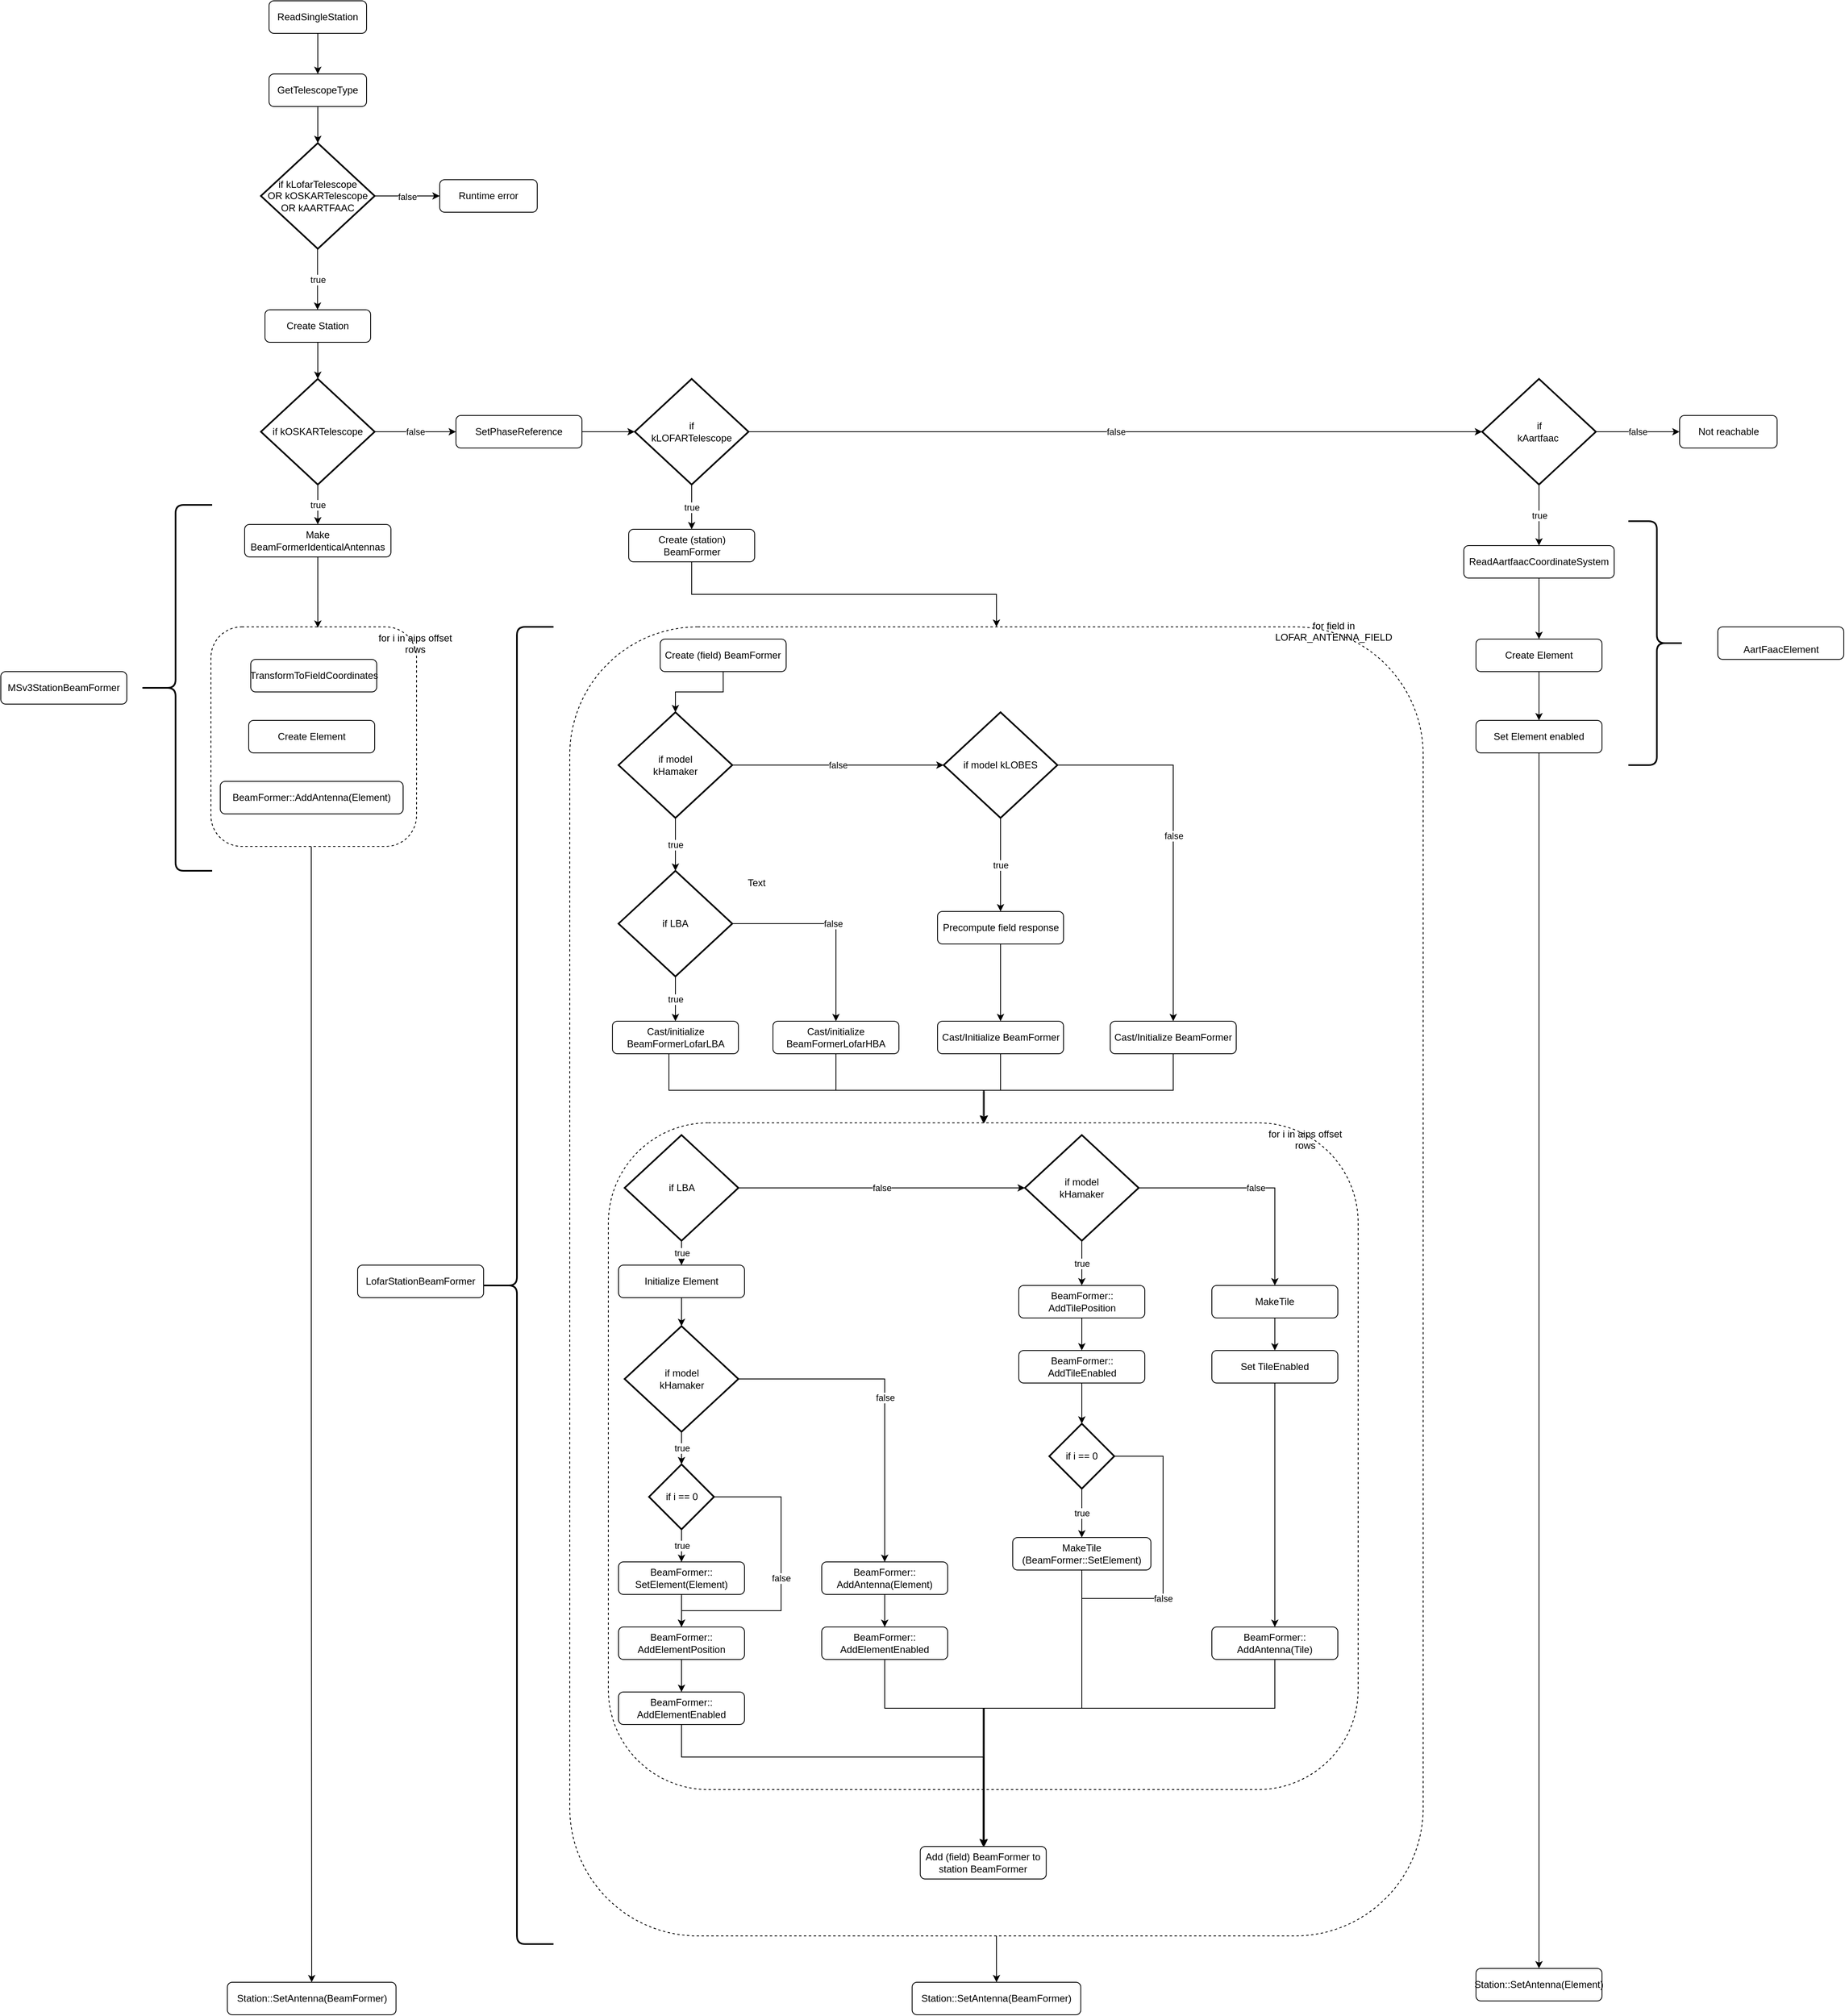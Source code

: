<mxfile version="17.4.6" type="device"><diagram id="C5RBs43oDa-KdzZeNtuy" name="Page-1"><mxGraphModel dx="7141" dy="2850" grid="1" gridSize="10" guides="1" tooltips="1" connect="1" arrows="1" fold="1" page="1" pageScale="1" pageWidth="827" pageHeight="1169" math="0" shadow="0"><root><mxCell id="WIyWlLk6GJQsqaUBKTNV-0"/><mxCell id="WIyWlLk6GJQsqaUBKTNV-1" parent="WIyWlLk6GJQsqaUBKTNV-0"/><mxCell id="DpmtBE4-k514Fu_yfF5t-99" value="ReadSingleStation" style="rounded=1;whiteSpace=wrap;html=1;fontSize=12;glass=0;strokeWidth=1;shadow=0;" parent="WIyWlLk6GJQsqaUBKTNV-1" vertex="1"><mxGeometry x="-600" y="1070" width="120" height="40" as="geometry"/></mxCell><mxCell id="DpmtBE4-k514Fu_yfF5t-100" value="GetTelescopeType" style="rounded=1;whiteSpace=wrap;html=1;fontSize=12;glass=0;strokeWidth=1;shadow=0;" parent="WIyWlLk6GJQsqaUBKTNV-1" vertex="1"><mxGeometry x="-600" y="1160" width="120" height="40" as="geometry"/></mxCell><mxCell id="DpmtBE4-k514Fu_yfF5t-101" value="&lt;div&gt;if kLofarTelescope&lt;/div&gt;&lt;div&gt;OR kOSKARTelescope&lt;/div&gt;&lt;div&gt;OR kAARTFAAC &lt;br&gt;&lt;/div&gt;" style="strokeWidth=2;html=1;shape=mxgraph.flowchart.decision;whiteSpace=wrap;" parent="WIyWlLk6GJQsqaUBKTNV-1" vertex="1"><mxGeometry x="-610" y="1245" width="140" height="130" as="geometry"/></mxCell><mxCell id="DpmtBE4-k514Fu_yfF5t-102" value="false" style="edgeStyle=orthogonalEdgeStyle;rounded=0;orthogonalLoop=1;jettySize=auto;html=1;" parent="WIyWlLk6GJQsqaUBKTNV-1" source="DpmtBE4-k514Fu_yfF5t-101" edge="1"><mxGeometry relative="1" as="geometry"><mxPoint x="720" y="966.25" as="sourcePoint"/><mxPoint x="-390" y="1310" as="targetPoint"/></mxGeometry></mxCell><mxCell id="DpmtBE4-k514Fu_yfF5t-106" value="Runtime error" style="rounded=1;whiteSpace=wrap;html=1;fontSize=12;glass=0;strokeWidth=1;shadow=0;" parent="WIyWlLk6GJQsqaUBKTNV-1" vertex="1"><mxGeometry x="-390" y="1290" width="120" height="40" as="geometry"/></mxCell><mxCell id="DpmtBE4-k514Fu_yfF5t-107" value="true" style="edgeStyle=orthogonalEdgeStyle;rounded=0;orthogonalLoop=1;jettySize=auto;html=1;entryX=0.5;entryY=0;entryDx=0;entryDy=0;" parent="WIyWlLk6GJQsqaUBKTNV-1" edge="1"><mxGeometry relative="1" as="geometry"><mxPoint x="-540.34" y="1375" as="sourcePoint"/><mxPoint x="-540.34" y="1450" as="targetPoint"/></mxGeometry></mxCell><mxCell id="DpmtBE4-k514Fu_yfF5t-108" value="Create Station" style="rounded=1;whiteSpace=wrap;html=1;fontSize=12;glass=0;strokeWidth=1;shadow=0;" parent="WIyWlLk6GJQsqaUBKTNV-1" vertex="1"><mxGeometry x="-605" y="1450" width="130" height="40" as="geometry"/></mxCell><mxCell id="DpmtBE4-k514Fu_yfF5t-109" value="if kOSKARTelescope" style="strokeWidth=2;html=1;shape=mxgraph.flowchart.decision;whiteSpace=wrap;" parent="WIyWlLk6GJQsqaUBKTNV-1" vertex="1"><mxGeometry x="-610" y="1535" width="140" height="130" as="geometry"/></mxCell><mxCell id="DpmtBE4-k514Fu_yfF5t-110" value="&lt;div&gt;if &lt;br&gt;&lt;/div&gt;&lt;div&gt;kLOFARTelescope&lt;/div&gt;" style="strokeWidth=2;html=1;shape=mxgraph.flowchart.decision;whiteSpace=wrap;" parent="WIyWlLk6GJQsqaUBKTNV-1" vertex="1"><mxGeometry x="-150" y="1535" width="140" height="130" as="geometry"/></mxCell><mxCell id="DpmtBE4-k514Fu_yfF5t-111" value="MSv3StationBeamFormer" style="rounded=1;whiteSpace=wrap;html=1;fontSize=12;glass=0;strokeWidth=1;shadow=0;" parent="WIyWlLk6GJQsqaUBKTNV-1" vertex="1"><mxGeometry x="-930" y="1895" width="155" height="40" as="geometry"/></mxCell><mxCell id="DpmtBE4-k514Fu_yfF5t-112" value="SetPhaseReference" style="rounded=1;whiteSpace=wrap;html=1;fontSize=12;glass=0;strokeWidth=1;shadow=0;" parent="WIyWlLk6GJQsqaUBKTNV-1" vertex="1"><mxGeometry x="-370" y="1580" width="155" height="40" as="geometry"/></mxCell><mxCell id="DpmtBE4-k514Fu_yfF5t-113" value="LofarStationBeamFormer" style="rounded=1;whiteSpace=wrap;html=1;fontSize=12;glass=0;strokeWidth=1;shadow=0;" parent="WIyWlLk6GJQsqaUBKTNV-1" vertex="1"><mxGeometry x="-491" y="2625" width="155" height="40" as="geometry"/></mxCell><mxCell id="DpmtBE4-k514Fu_yfF5t-115" value="Make BeamFormerIdenticalAntennas" style="rounded=1;whiteSpace=wrap;html=1;fontSize=12;glass=0;strokeWidth=1;shadow=0;" parent="WIyWlLk6GJQsqaUBKTNV-1" vertex="1"><mxGeometry x="-630" y="1714" width="180" height="40" as="geometry"/></mxCell><mxCell id="DpmtBE4-k514Fu_yfF5t-117" value="" style="whiteSpace=wrap;html=1;rounded=1;shadow=0;strokeWidth=1;glass=0;dashed=1;" parent="WIyWlLk6GJQsqaUBKTNV-1" vertex="1"><mxGeometry x="-671.5" y="1840" width="253" height="270" as="geometry"/></mxCell><mxCell id="DpmtBE4-k514Fu_yfF5t-119" value="for i in aips offset rows" style="text;whiteSpace=wrap;html=1;align=center;" parent="WIyWlLk6GJQsqaUBKTNV-1" vertex="1"><mxGeometry x="-470" y="1840" width="100" height="40" as="geometry"/></mxCell><mxCell id="DpmtBE4-k514Fu_yfF5t-120" value="BeamFormer::AddAntenna(Element)" style="rounded=1;whiteSpace=wrap;html=1;fontSize=12;glass=0;strokeWidth=1;shadow=0;" parent="WIyWlLk6GJQsqaUBKTNV-1" vertex="1"><mxGeometry x="-660" y="2030" width="225" height="40" as="geometry"/></mxCell><mxCell id="DpmtBE4-k514Fu_yfF5t-121" value="Create Element" style="rounded=1;whiteSpace=wrap;html=1;fontSize=12;glass=0;strokeWidth=1;shadow=0;" parent="WIyWlLk6GJQsqaUBKTNV-1" vertex="1"><mxGeometry x="-625" y="1955" width="155" height="40" as="geometry"/></mxCell><mxCell id="DpmtBE4-k514Fu_yfF5t-122" value="TransformToFieldCoordinates" style="rounded=1;whiteSpace=wrap;html=1;fontSize=12;glass=0;strokeWidth=1;shadow=0;" parent="WIyWlLk6GJQsqaUBKTNV-1" vertex="1"><mxGeometry x="-622.5" y="1880" width="155" height="40" as="geometry"/></mxCell><mxCell id="DpmtBE4-k514Fu_yfF5t-126" value="" style="shape=curlyBracket;whiteSpace=wrap;html=1;rounded=1;align=center;size=0.5;strokeWidth=2;" parent="WIyWlLk6GJQsqaUBKTNV-1" vertex="1"><mxGeometry x="-760" y="1690" width="90" height="450" as="geometry"/></mxCell><mxCell id="DpmtBE4-k514Fu_yfF5t-127" value="Station::SetAntenna(BeamFormer)" style="rounded=1;whiteSpace=wrap;html=1;fontSize=12;glass=0;strokeWidth=1;shadow=0;" parent="WIyWlLk6GJQsqaUBKTNV-1" vertex="1"><mxGeometry x="-651.25" y="3507" width="207.5" height="40" as="geometry"/></mxCell><mxCell id="DpmtBE4-k514Fu_yfF5t-130" value="Create (station) BeamFormer" style="rounded=1;whiteSpace=wrap;html=1;fontSize=12;glass=0;strokeWidth=1;shadow=0;" parent="WIyWlLk6GJQsqaUBKTNV-1" vertex="1"><mxGeometry x="-157.5" y="1720" width="155" height="40" as="geometry"/></mxCell><mxCell id="DpmtBE4-k514Fu_yfF5t-132" value="" style="whiteSpace=wrap;html=1;rounded=1;shadow=0;strokeWidth=1;glass=0;dashed=1;" parent="WIyWlLk6GJQsqaUBKTNV-1" vertex="1"><mxGeometry x="-230" y="1840" width="1050" height="1610" as="geometry"/></mxCell><mxCell id="DpmtBE4-k514Fu_yfF5t-133" value="&lt;div&gt;for field in&lt;/div&gt;&lt;div&gt;LOFAR_ANTENNA_FIELD&lt;br&gt;&lt;/div&gt;" style="text;whiteSpace=wrap;html=1;align=center;" parent="WIyWlLk6GJQsqaUBKTNV-1" vertex="1"><mxGeometry x="660" y="1825" width="100" height="40" as="geometry"/></mxCell><mxCell id="DpmtBE4-k514Fu_yfF5t-135" value="&lt;div&gt;if model &lt;br&gt;&lt;/div&gt;&lt;div&gt;kHamaker&lt;br&gt;&lt;/div&gt;" style="strokeWidth=2;html=1;shape=mxgraph.flowchart.decision;whiteSpace=wrap;" parent="WIyWlLk6GJQsqaUBKTNV-1" vertex="1"><mxGeometry x="-170" y="1945" width="140" height="130" as="geometry"/></mxCell><mxCell id="DpmtBE4-k514Fu_yfF5t-136" value="if LBA" style="strokeWidth=2;html=1;shape=mxgraph.flowchart.decision;whiteSpace=wrap;" parent="WIyWlLk6GJQsqaUBKTNV-1" vertex="1"><mxGeometry x="-170" y="2140" width="140" height="130" as="geometry"/></mxCell><mxCell id="DpmtBE4-k514Fu_yfF5t-137" value="Create (field) BeamFormer " style="rounded=1;whiteSpace=wrap;html=1;fontSize=12;glass=0;strokeWidth=1;shadow=0;" parent="WIyWlLk6GJQsqaUBKTNV-1" vertex="1"><mxGeometry x="-118.75" y="1855" width="155" height="40" as="geometry"/></mxCell><mxCell id="DpmtBE4-k514Fu_yfF5t-138" value="Cast/initialize BeamFormerLofarHBA" style="rounded=1;whiteSpace=wrap;html=1;fontSize=12;glass=0;strokeWidth=1;shadow=0;" parent="WIyWlLk6GJQsqaUBKTNV-1" vertex="1"><mxGeometry x="20" y="2325" width="155" height="40" as="geometry"/></mxCell><mxCell id="DpmtBE4-k514Fu_yfF5t-139" value="Cast/initialize BeamFormerLofarLBA" style="rounded=1;whiteSpace=wrap;html=1;fontSize=12;glass=0;strokeWidth=1;shadow=0;" parent="WIyWlLk6GJQsqaUBKTNV-1" vertex="1"><mxGeometry x="-177.5" y="2325" width="155" height="40" as="geometry"/></mxCell><mxCell id="DpmtBE4-k514Fu_yfF5t-140" value="if model kLOBES" style="strokeWidth=2;html=1;shape=mxgraph.flowchart.decision;whiteSpace=wrap;" parent="WIyWlLk6GJQsqaUBKTNV-1" vertex="1"><mxGeometry x="230" y="1945" width="140" height="130" as="geometry"/></mxCell><mxCell id="DpmtBE4-k514Fu_yfF5t-141" value="Precompute field response" style="rounded=1;whiteSpace=wrap;html=1;fontSize=12;glass=0;strokeWidth=1;shadow=0;" parent="WIyWlLk6GJQsqaUBKTNV-1" vertex="1"><mxGeometry x="222.5" y="2190" width="155" height="40" as="geometry"/></mxCell><mxCell id="DpmtBE4-k514Fu_yfF5t-142" value="Cast/Initialize BeamFormer" style="rounded=1;whiteSpace=wrap;html=1;fontSize=12;glass=0;strokeWidth=1;shadow=0;" parent="WIyWlLk6GJQsqaUBKTNV-1" vertex="1"><mxGeometry x="222.5" y="2325" width="155" height="40" as="geometry"/></mxCell><mxCell id="DpmtBE4-k514Fu_yfF5t-143" style="edgeStyle=orthogonalEdgeStyle;rounded=0;orthogonalLoop=1;jettySize=auto;html=1;exitX=0.5;exitY=1;exitDx=0;exitDy=0;" parent="WIyWlLk6GJQsqaUBKTNV-1" source="DpmtBE4-k514Fu_yfF5t-142" target="DpmtBE4-k514Fu_yfF5t-142" edge="1"><mxGeometry relative="1" as="geometry"/></mxCell><mxCell id="DpmtBE4-k514Fu_yfF5t-144" value="Cast/Initialize BeamFormer" style="rounded=1;whiteSpace=wrap;html=1;fontSize=12;glass=0;strokeWidth=1;shadow=0;" parent="WIyWlLk6GJQsqaUBKTNV-1" vertex="1"><mxGeometry x="435" y="2325" width="155" height="40" as="geometry"/></mxCell><mxCell id="DpmtBE4-k514Fu_yfF5t-146" value="" style="whiteSpace=wrap;html=1;rounded=1;shadow=0;strokeWidth=1;glass=0;dashed=1;" parent="WIyWlLk6GJQsqaUBKTNV-1" vertex="1"><mxGeometry x="-182.5" y="2450" width="922.5" height="820" as="geometry"/></mxCell><mxCell id="DpmtBE4-k514Fu_yfF5t-147" value="for i in aips offset rows" style="text;whiteSpace=wrap;html=1;align=center;" parent="WIyWlLk6GJQsqaUBKTNV-1" vertex="1"><mxGeometry x="625" y="2450" width="100" height="40" as="geometry"/></mxCell><mxCell id="DpmtBE4-k514Fu_yfF5t-148" value="if LBA " style="strokeWidth=2;html=1;shape=mxgraph.flowchart.decision;whiteSpace=wrap;" parent="WIyWlLk6GJQsqaUBKTNV-1" vertex="1"><mxGeometry x="-162.5" y="2465" width="140" height="130" as="geometry"/></mxCell><mxCell id="DpmtBE4-k514Fu_yfF5t-149" value="&lt;div&gt;if model &lt;br&gt;&lt;/div&gt;&lt;div&gt;kHamaker&lt;br&gt;&lt;/div&gt;" style="strokeWidth=2;html=1;shape=mxgraph.flowchart.decision;whiteSpace=wrap;" parent="WIyWlLk6GJQsqaUBKTNV-1" vertex="1"><mxGeometry x="-162.5" y="2700" width="140" height="130" as="geometry"/></mxCell><mxCell id="DpmtBE4-k514Fu_yfF5t-150" value="&lt;div&gt;BeamFormer::&lt;/div&gt;&lt;div&gt;SetElement(Element)&lt;/div&gt;" style="rounded=1;whiteSpace=wrap;html=1;fontSize=12;glass=0;strokeWidth=1;shadow=0;" parent="WIyWlLk6GJQsqaUBKTNV-1" vertex="1"><mxGeometry x="-170" y="2990" width="155" height="40" as="geometry"/></mxCell><mxCell id="DpmtBE4-k514Fu_yfF5t-152" value="&lt;div&gt;BeamFormer::&lt;/div&gt;&lt;div&gt;AddElementPosition&lt;/div&gt;" style="rounded=1;whiteSpace=wrap;html=1;fontSize=12;glass=0;strokeWidth=1;shadow=0;" parent="WIyWlLk6GJQsqaUBKTNV-1" vertex="1"><mxGeometry x="-170" y="3070" width="155" height="40" as="geometry"/></mxCell><mxCell id="DpmtBE4-k514Fu_yfF5t-153" value="&lt;div&gt;BeamFormer::&lt;/div&gt;&lt;div&gt;AddElementEnabled&lt;br&gt;&lt;/div&gt;" style="rounded=1;whiteSpace=wrap;html=1;fontSize=12;glass=0;strokeWidth=1;shadow=0;" parent="WIyWlLk6GJQsqaUBKTNV-1" vertex="1"><mxGeometry x="-170" y="3150" width="155" height="40" as="geometry"/></mxCell><mxCell id="DpmtBE4-k514Fu_yfF5t-154" value="Initialize Element" style="rounded=1;whiteSpace=wrap;html=1;fontSize=12;glass=0;strokeWidth=1;shadow=0;" parent="WIyWlLk6GJQsqaUBKTNV-1" vertex="1"><mxGeometry x="-170" y="2625" width="155" height="40" as="geometry"/></mxCell><mxCell id="DpmtBE4-k514Fu_yfF5t-155" value="&lt;div&gt;BeamFormer::&lt;/div&gt;&lt;div&gt;AddAntenna(Element)&lt;/div&gt;" style="rounded=1;whiteSpace=wrap;html=1;fontSize=12;glass=0;strokeWidth=1;shadow=0;" parent="WIyWlLk6GJQsqaUBKTNV-1" vertex="1"><mxGeometry x="80" y="2990" width="155" height="40" as="geometry"/></mxCell><mxCell id="DpmtBE4-k514Fu_yfF5t-156" value="&lt;div&gt;BeamFormer::&lt;/div&gt;&lt;div&gt;AddElementEnabled&lt;br&gt;&lt;/div&gt;" style="rounded=1;whiteSpace=wrap;html=1;fontSize=12;glass=0;strokeWidth=1;shadow=0;" parent="WIyWlLk6GJQsqaUBKTNV-1" vertex="1"><mxGeometry x="80" y="3070" width="155" height="40" as="geometry"/></mxCell><mxCell id="DpmtBE4-k514Fu_yfF5t-158" value="&lt;div&gt;Add (field) BeamFormer to &lt;br&gt;&lt;/div&gt;&lt;div&gt;station BeamFormer&lt;br&gt;&lt;/div&gt;" style="rounded=1;whiteSpace=wrap;html=1;fontSize=12;glass=0;strokeWidth=1;shadow=0;" parent="WIyWlLk6GJQsqaUBKTNV-1" vertex="1"><mxGeometry x="201.25" y="3340" width="155" height="40" as="geometry"/></mxCell><mxCell id="DpmtBE4-k514Fu_yfF5t-159" value="&lt;div&gt;if model &lt;br&gt;&lt;/div&gt;&lt;div&gt;kHamaker&lt;br&gt;&lt;/div&gt;" style="strokeWidth=2;html=1;shape=mxgraph.flowchart.decision;whiteSpace=wrap;" parent="WIyWlLk6GJQsqaUBKTNV-1" vertex="1"><mxGeometry x="330" y="2465" width="140" height="130" as="geometry"/></mxCell><mxCell id="DpmtBE4-k514Fu_yfF5t-160" value="&lt;div&gt;BeamFormer::&lt;/div&gt;&lt;div&gt;AddTilePosition&lt;br&gt;&lt;/div&gt;" style="rounded=1;whiteSpace=wrap;html=1;fontSize=12;glass=0;strokeWidth=1;shadow=0;" parent="WIyWlLk6GJQsqaUBKTNV-1" vertex="1"><mxGeometry x="322.5" y="2650" width="155" height="40" as="geometry"/></mxCell><mxCell id="DpmtBE4-k514Fu_yfF5t-161" value="&lt;div&gt;BeamFormer::&lt;/div&gt;AddTileEnabled" style="rounded=1;whiteSpace=wrap;html=1;fontSize=12;glass=0;strokeWidth=1;shadow=0;" parent="WIyWlLk6GJQsqaUBKTNV-1" vertex="1"><mxGeometry x="322.5" y="2730" width="155" height="40" as="geometry"/></mxCell><mxCell id="DpmtBE4-k514Fu_yfF5t-162" value="if i == 0" style="strokeWidth=2;html=1;shape=mxgraph.flowchart.decision;whiteSpace=wrap;" parent="WIyWlLk6GJQsqaUBKTNV-1" vertex="1"><mxGeometry x="360" y="2820" width="80" height="80" as="geometry"/></mxCell><mxCell id="DpmtBE4-k514Fu_yfF5t-163" value="&lt;div&gt;MakeTile (BeamFormer::SetElement)&lt;/div&gt;" style="rounded=1;whiteSpace=wrap;html=1;fontSize=12;glass=0;strokeWidth=1;shadow=0;" parent="WIyWlLk6GJQsqaUBKTNV-1" vertex="1"><mxGeometry x="315" y="2960" width="170" height="40" as="geometry"/></mxCell><mxCell id="DpmtBE4-k514Fu_yfF5t-164" value="MakeTile" style="rounded=1;whiteSpace=wrap;html=1;fontSize=12;glass=0;strokeWidth=1;shadow=0;" parent="WIyWlLk6GJQsqaUBKTNV-1" vertex="1"><mxGeometry x="560" y="2650" width="155" height="40" as="geometry"/></mxCell><mxCell id="DpmtBE4-k514Fu_yfF5t-165" value="Set TileEnabled" style="rounded=1;whiteSpace=wrap;html=1;fontSize=12;glass=0;strokeWidth=1;shadow=0;" parent="WIyWlLk6GJQsqaUBKTNV-1" vertex="1"><mxGeometry x="560" y="2730" width="155" height="40" as="geometry"/></mxCell><mxCell id="DpmtBE4-k514Fu_yfF5t-166" value="&lt;div&gt;BeamFormer::&lt;/div&gt;&lt;div&gt;AddAntenna(Tile)&lt;br&gt;&lt;/div&gt;" style="rounded=1;whiteSpace=wrap;html=1;fontSize=12;glass=0;strokeWidth=1;shadow=0;" parent="WIyWlLk6GJQsqaUBKTNV-1" vertex="1"><mxGeometry x="560" y="3070" width="155" height="40" as="geometry"/></mxCell><mxCell id="DpmtBE4-k514Fu_yfF5t-167" value="if i == 0" style="strokeWidth=2;html=1;shape=mxgraph.flowchart.decision;whiteSpace=wrap;" parent="WIyWlLk6GJQsqaUBKTNV-1" vertex="1"><mxGeometry x="-132.5" y="2870" width="80" height="80" as="geometry"/></mxCell><mxCell id="DpmtBE4-k514Fu_yfF5t-168" value="&lt;div&gt;if &lt;br&gt;&lt;/div&gt;&lt;div&gt;kAartfaac&amp;nbsp; &lt;/div&gt;" style="strokeWidth=2;html=1;shape=mxgraph.flowchart.decision;whiteSpace=wrap;" parent="WIyWlLk6GJQsqaUBKTNV-1" vertex="1"><mxGeometry x="892.5" y="1535" width="140" height="130" as="geometry"/></mxCell><mxCell id="DpmtBE4-k514Fu_yfF5t-169" value="ReadAartfaacCoordinateSystem" style="rounded=1;whiteSpace=wrap;html=1;fontSize=12;glass=0;strokeWidth=1;shadow=0;" parent="WIyWlLk6GJQsqaUBKTNV-1" vertex="1"><mxGeometry x="870" y="1740" width="185" height="40" as="geometry"/></mxCell><mxCell id="DpmtBE4-k514Fu_yfF5t-170" value="Create Element" style="rounded=1;whiteSpace=wrap;html=1;fontSize=12;glass=0;strokeWidth=1;shadow=0;" parent="WIyWlLk6GJQsqaUBKTNV-1" vertex="1"><mxGeometry x="885" y="1855" width="155" height="40" as="geometry"/></mxCell><mxCell id="DpmtBE4-k514Fu_yfF5t-173" value="Set Element enabled" style="rounded=1;whiteSpace=wrap;html=1;fontSize=12;glass=0;strokeWidth=1;shadow=0;" parent="WIyWlLk6GJQsqaUBKTNV-1" vertex="1"><mxGeometry x="885" y="1955" width="155" height="40" as="geometry"/></mxCell><mxCell id="DpmtBE4-k514Fu_yfF5t-174" value="Station::SetAntenna(Element)" style="rounded=1;whiteSpace=wrap;html=1;fontSize=12;glass=0;strokeWidth=1;shadow=0;" parent="WIyWlLk6GJQsqaUBKTNV-1" vertex="1"><mxGeometry x="885" y="3490" width="155" height="40" as="geometry"/></mxCell><mxCell id="DpmtBE4-k514Fu_yfF5t-175" value="" style="edgeStyle=orthogonalEdgeStyle;rounded=0;orthogonalLoop=1;jettySize=auto;html=1;exitX=0.5;exitY=1;exitDx=0;exitDy=0;" parent="WIyWlLk6GJQsqaUBKTNV-1" source="DpmtBE4-k514Fu_yfF5t-99" edge="1"><mxGeometry relative="1" as="geometry"><mxPoint x="-709.5" y="880" as="sourcePoint"/><mxPoint x="-540" y="1160" as="targetPoint"/></mxGeometry></mxCell><mxCell id="DpmtBE4-k514Fu_yfF5t-176" value="" style="edgeStyle=orthogonalEdgeStyle;rounded=0;orthogonalLoop=1;jettySize=auto;html=1;exitX=0.5;exitY=1;exitDx=0;exitDy=0;entryX=0.5;entryY=0;entryDx=0;entryDy=0;entryPerimeter=0;" parent="WIyWlLk6GJQsqaUBKTNV-1" source="DpmtBE4-k514Fu_yfF5t-100" target="DpmtBE4-k514Fu_yfF5t-101" edge="1"><mxGeometry relative="1" as="geometry"><mxPoint x="-540" y="1220" as="sourcePoint"/><mxPoint x="-540" y="1240" as="targetPoint"/></mxGeometry></mxCell><mxCell id="DpmtBE4-k514Fu_yfF5t-177" value="" style="edgeStyle=orthogonalEdgeStyle;rounded=0;orthogonalLoop=1;jettySize=auto;html=1;exitX=0.5;exitY=1;exitDx=0;exitDy=0;entryX=0.5;entryY=0;entryDx=0;entryDy=0;entryPerimeter=0;" parent="WIyWlLk6GJQsqaUBKTNV-1" source="DpmtBE4-k514Fu_yfF5t-108" target="DpmtBE4-k514Fu_yfF5t-109" edge="1"><mxGeometry relative="1" as="geometry"><mxPoint x="-545.22" y="1490" as="sourcePoint"/><mxPoint x="-540" y="1530" as="targetPoint"/></mxGeometry></mxCell><mxCell id="DpmtBE4-k514Fu_yfF5t-179" value="true" style="edgeStyle=orthogonalEdgeStyle;rounded=0;orthogonalLoop=1;jettySize=auto;html=1;exitX=0.5;exitY=1;exitDx=0;exitDy=0;exitPerimeter=0;" parent="WIyWlLk6GJQsqaUBKTNV-1" source="DpmtBE4-k514Fu_yfF5t-109" target="DpmtBE4-k514Fu_yfF5t-115" edge="1"><mxGeometry relative="1" as="geometry"><mxPoint x="-530.34" y="1385" as="sourcePoint"/><mxPoint x="-530.34" y="1460" as="targetPoint"/></mxGeometry></mxCell><mxCell id="DpmtBE4-k514Fu_yfF5t-180" value="false" style="edgeStyle=orthogonalEdgeStyle;rounded=0;orthogonalLoop=1;jettySize=auto;html=1;entryX=0;entryY=0.5;entryDx=0;entryDy=0;exitX=1;exitY=0.5;exitDx=0;exitDy=0;exitPerimeter=0;" parent="WIyWlLk6GJQsqaUBKTNV-1" source="DpmtBE4-k514Fu_yfF5t-109" target="DpmtBE4-k514Fu_yfF5t-112" edge="1"><mxGeometry relative="1" as="geometry"><mxPoint x="-462.5" y="1599.69" as="sourcePoint"/><mxPoint x="-382.5" y="1599.69" as="targetPoint"/></mxGeometry></mxCell><mxCell id="DpmtBE4-k514Fu_yfF5t-181" value="" style="edgeStyle=orthogonalEdgeStyle;rounded=0;orthogonalLoop=1;jettySize=auto;html=1;entryX=0.52;entryY=0.004;entryDx=0;entryDy=0;entryPerimeter=0;" parent="WIyWlLk6GJQsqaUBKTNV-1" source="DpmtBE4-k514Fu_yfF5t-115" target="DpmtBE4-k514Fu_yfF5t-117" edge="1"><mxGeometry relative="1" as="geometry"><mxPoint x="-540.31" y="1754" as="sourcePoint"/><mxPoint x="-540.31" y="1799" as="targetPoint"/></mxGeometry></mxCell><mxCell id="DpmtBE4-k514Fu_yfF5t-182" value="" style="edgeStyle=orthogonalEdgeStyle;rounded=0;orthogonalLoop=1;jettySize=auto;html=1;entryX=0.5;entryY=0;entryDx=0;entryDy=0;exitX=0.488;exitY=1.001;exitDx=0;exitDy=0;exitPerimeter=0;" parent="WIyWlLk6GJQsqaUBKTNV-1" source="DpmtBE4-k514Fu_yfF5t-117" target="DpmtBE4-k514Fu_yfF5t-127" edge="1"><mxGeometry relative="1" as="geometry"><mxPoint x="-547" y="2150" as="sourcePoint"/><mxPoint x="-550" y="2155" as="targetPoint"/></mxGeometry></mxCell><mxCell id="DpmtBE4-k514Fu_yfF5t-183" value="" style="edgeStyle=orthogonalEdgeStyle;rounded=0;orthogonalLoop=1;jettySize=auto;html=1;exitX=1;exitY=0.5;exitDx=0;exitDy=0;" parent="WIyWlLk6GJQsqaUBKTNV-1" source="DpmtBE4-k514Fu_yfF5t-112" target="DpmtBE4-k514Fu_yfF5t-110" edge="1"><mxGeometry relative="1" as="geometry"><mxPoint x="-610.0" y="1764" as="sourcePoint"/><mxPoint x="-609.94" y="1851.08" as="targetPoint"/></mxGeometry></mxCell><mxCell id="DpmtBE4-k514Fu_yfF5t-184" value="true" style="edgeStyle=orthogonalEdgeStyle;rounded=0;orthogonalLoop=1;jettySize=auto;html=1;exitX=0.5;exitY=1;exitDx=0;exitDy=0;exitPerimeter=0;" parent="WIyWlLk6GJQsqaUBKTNV-1" source="DpmtBE4-k514Fu_yfF5t-110" target="DpmtBE4-k514Fu_yfF5t-130" edge="1"><mxGeometry relative="1" as="geometry"><mxPoint x="-610" y="1675" as="sourcePoint"/><mxPoint x="-610" y="1724" as="targetPoint"/></mxGeometry></mxCell><mxCell id="DpmtBE4-k514Fu_yfF5t-185" value="" style="edgeStyle=orthogonalEdgeStyle;rounded=0;orthogonalLoop=1;jettySize=auto;html=1;entryX=0.5;entryY=0;entryDx=0;entryDy=0;exitX=0.5;exitY=1;exitDx=0;exitDy=0;" parent="WIyWlLk6GJQsqaUBKTNV-1" source="DpmtBE4-k514Fu_yfF5t-130" target="DpmtBE4-k514Fu_yfF5t-132" edge="1"><mxGeometry relative="1" as="geometry"><mxPoint x="-618.036" y="2120.27" as="sourcePoint"/><mxPoint x="-617.5" y="2250" as="targetPoint"/></mxGeometry></mxCell><mxCell id="DpmtBE4-k514Fu_yfF5t-186" value="false" style="edgeStyle=orthogonalEdgeStyle;rounded=0;orthogonalLoop=1;jettySize=auto;html=1;exitX=1;exitY=0.5;exitDx=0;exitDy=0;exitPerimeter=0;" parent="WIyWlLk6GJQsqaUBKTNV-1" source="DpmtBE4-k514Fu_yfF5t-110" target="DpmtBE4-k514Fu_yfF5t-168" edge="1"><mxGeometry relative="1" as="geometry"><mxPoint x="-540" y="1610" as="sourcePoint"/><mxPoint x="-440" y="1610" as="targetPoint"/></mxGeometry></mxCell><mxCell id="DpmtBE4-k514Fu_yfF5t-187" value="true" style="edgeStyle=orthogonalEdgeStyle;rounded=0;orthogonalLoop=1;jettySize=auto;html=1;exitX=0.5;exitY=1;exitDx=0;exitDy=0;exitPerimeter=0;entryX=0.5;entryY=0;entryDx=0;entryDy=0;" parent="WIyWlLk6GJQsqaUBKTNV-1" source="DpmtBE4-k514Fu_yfF5t-168" target="DpmtBE4-k514Fu_yfF5t-169" edge="1"><mxGeometry relative="1" as="geometry"><mxPoint x="832.5" y="1680" as="sourcePoint"/><mxPoint x="972.5" y="1720" as="targetPoint"/><Array as="points"/></mxGeometry></mxCell><mxCell id="DpmtBE4-k514Fu_yfF5t-188" value="" style="edgeStyle=orthogonalEdgeStyle;rounded=0;orthogonalLoop=1;jettySize=auto;html=1;entryX=0.5;entryY=0;entryDx=0;entryDy=0;exitX=0.5;exitY=1;exitDx=0;exitDy=0;" parent="WIyWlLk6GJQsqaUBKTNV-1" source="DpmtBE4-k514Fu_yfF5t-169" target="DpmtBE4-k514Fu_yfF5t-170" edge="1"><mxGeometry relative="1" as="geometry"><mxPoint x="-187.5" y="1770" as="sourcePoint"/><mxPoint x="187.5" y="1850" as="targetPoint"/></mxGeometry></mxCell><mxCell id="DpmtBE4-k514Fu_yfF5t-189" value="" style="edgeStyle=orthogonalEdgeStyle;rounded=0;orthogonalLoop=1;jettySize=auto;html=1;entryX=0.5;entryY=0;entryDx=0;entryDy=0;exitX=0.5;exitY=1;exitDx=0;exitDy=0;" parent="WIyWlLk6GJQsqaUBKTNV-1" source="DpmtBE4-k514Fu_yfF5t-170" target="DpmtBE4-k514Fu_yfF5t-173" edge="1"><mxGeometry relative="1" as="geometry"><mxPoint x="972.5" y="1790" as="sourcePoint"/><mxPoint x="972.5" y="1865" as="targetPoint"/></mxGeometry></mxCell><mxCell id="DpmtBE4-k514Fu_yfF5t-190" value="false" style="edgeStyle=orthogonalEdgeStyle;rounded=0;orthogonalLoop=1;jettySize=auto;html=1;" parent="WIyWlLk6GJQsqaUBKTNV-1" edge="1"><mxGeometry relative="1" as="geometry"><mxPoint x="1032.5" y="1600" as="sourcePoint"/><mxPoint x="1135.5" y="1600.0" as="targetPoint"/></mxGeometry></mxCell><mxCell id="DpmtBE4-k514Fu_yfF5t-191" value="Not reachable" style="rounded=1;whiteSpace=wrap;html=1;fontSize=12;glass=0;strokeWidth=1;shadow=0;" parent="WIyWlLk6GJQsqaUBKTNV-1" vertex="1"><mxGeometry x="1135.5" y="1580" width="120" height="40" as="geometry"/></mxCell><mxCell id="DpmtBE4-k514Fu_yfF5t-192" value="" style="edgeStyle=orthogonalEdgeStyle;rounded=0;orthogonalLoop=1;jettySize=auto;html=1;entryX=0.5;entryY=0;entryDx=0;entryDy=0;exitX=0.5;exitY=1;exitDx=0;exitDy=0;entryPerimeter=0;" parent="WIyWlLk6GJQsqaUBKTNV-1" source="DpmtBE4-k514Fu_yfF5t-137" target="DpmtBE4-k514Fu_yfF5t-135" edge="1"><mxGeometry relative="1" as="geometry"><mxPoint x="-70.0" y="1770.0" as="sourcePoint"/><mxPoint x="305.0" y="1850.0" as="targetPoint"/></mxGeometry></mxCell><mxCell id="DpmtBE4-k514Fu_yfF5t-193" value="" style="edgeStyle=orthogonalEdgeStyle;rounded=0;orthogonalLoop=1;jettySize=auto;html=1;exitX=0.5;exitY=1;exitDx=0;exitDy=0;" parent="WIyWlLk6GJQsqaUBKTNV-1" source="DpmtBE4-k514Fu_yfF5t-141" target="DpmtBE4-k514Fu_yfF5t-142" edge="1"><mxGeometry relative="1" as="geometry"><mxPoint x="-70" y="1770.0" as="sourcePoint"/><mxPoint x="305" y="1850.0" as="targetPoint"/></mxGeometry></mxCell><mxCell id="DpmtBE4-k514Fu_yfF5t-195" value="" style="edgeStyle=orthogonalEdgeStyle;rounded=0;orthogonalLoop=1;jettySize=auto;html=1;exitX=0.5;exitY=1;exitDx=0;exitDy=0;" parent="WIyWlLk6GJQsqaUBKTNV-1" source="DpmtBE4-k514Fu_yfF5t-138" edge="1"><mxGeometry relative="1" as="geometry"><mxPoint x="-97.5" y="2375" as="sourcePoint"/><mxPoint x="280" y="2450" as="targetPoint"/><Array as="points"><mxPoint x="98" y="2410"/><mxPoint x="280" y="2410"/></Array></mxGeometry></mxCell><mxCell id="DpmtBE4-k514Fu_yfF5t-198" value="" style="edgeStyle=orthogonalEdgeStyle;rounded=0;orthogonalLoop=1;jettySize=auto;html=1;exitX=0.5;exitY=1;exitDx=0;exitDy=0;" parent="WIyWlLk6GJQsqaUBKTNV-1" source="DpmtBE4-k514Fu_yfF5t-139" edge="1"><mxGeometry relative="1" as="geometry"><mxPoint x="-580.0" y="2385" as="sourcePoint"/><mxPoint x="280" y="2450" as="targetPoint"/><Array as="points"><mxPoint x="-108" y="2410"/><mxPoint x="280" y="2410"/></Array></mxGeometry></mxCell><mxCell id="DpmtBE4-k514Fu_yfF5t-199" value="" style="edgeStyle=orthogonalEdgeStyle;rounded=0;orthogonalLoop=1;jettySize=auto;html=1;exitX=0.5;exitY=1;exitDx=0;exitDy=0;entryX=0.5;entryY=0;entryDx=0;entryDy=0;" parent="WIyWlLk6GJQsqaUBKTNV-1" source="DpmtBE4-k514Fu_yfF5t-142" target="DpmtBE4-k514Fu_yfF5t-146" edge="1"><mxGeometry relative="1" as="geometry"><mxPoint x="-97.5" y="2375" as="sourcePoint"/><mxPoint x="290" y="2460" as="targetPoint"/><Array as="points"><mxPoint x="300" y="2410"/><mxPoint x="279" y="2410"/></Array></mxGeometry></mxCell><mxCell id="DpmtBE4-k514Fu_yfF5t-200" value="" style="edgeStyle=orthogonalEdgeStyle;rounded=0;orthogonalLoop=1;jettySize=auto;html=1;exitX=0.5;exitY=1;exitDx=0;exitDy=0;" parent="WIyWlLk6GJQsqaUBKTNV-1" source="DpmtBE4-k514Fu_yfF5t-144" edge="1"><mxGeometry relative="1" as="geometry"><mxPoint x="-97.5" y="2375" as="sourcePoint"/><mxPoint x="280" y="2450" as="targetPoint"/><Array as="points"><mxPoint x="513" y="2410"/><mxPoint x="280" y="2410"/></Array></mxGeometry></mxCell><mxCell id="DpmtBE4-k514Fu_yfF5t-201" value="true" style="edgeStyle=orthogonalEdgeStyle;rounded=0;orthogonalLoop=1;jettySize=auto;html=1;exitX=0.5;exitY=1;exitDx=0;exitDy=0;exitPerimeter=0;entryX=0.5;entryY=0;entryDx=0;entryDy=0;entryPerimeter=0;" parent="WIyWlLk6GJQsqaUBKTNV-1" source="DpmtBE4-k514Fu_yfF5t-135" target="DpmtBE4-k514Fu_yfF5t-136" edge="1"><mxGeometry relative="1" as="geometry"><mxPoint x="-70.0" y="1675" as="sourcePoint"/><mxPoint x="-70.0" y="1730" as="targetPoint"/></mxGeometry></mxCell><mxCell id="DpmtBE4-k514Fu_yfF5t-202" value="true" style="edgeStyle=orthogonalEdgeStyle;rounded=0;orthogonalLoop=1;jettySize=auto;html=1;exitX=0.5;exitY=1;exitDx=0;exitDy=0;exitPerimeter=0;entryX=0.5;entryY=0;entryDx=0;entryDy=0;" parent="WIyWlLk6GJQsqaUBKTNV-1" source="DpmtBE4-k514Fu_yfF5t-136" target="DpmtBE4-k514Fu_yfF5t-139" edge="1"><mxGeometry relative="1" as="geometry"><mxPoint x="-90.0" y="2085" as="sourcePoint"/><mxPoint x="-90.0" y="2150" as="targetPoint"/></mxGeometry></mxCell><mxCell id="DpmtBE4-k514Fu_yfF5t-203" value="false" style="edgeStyle=orthogonalEdgeStyle;rounded=0;orthogonalLoop=1;jettySize=auto;html=1;exitX=1;exitY=0.5;exitDx=0;exitDy=0;exitPerimeter=0;entryX=0;entryY=0.5;entryDx=0;entryDy=0;entryPerimeter=0;" parent="WIyWlLk6GJQsqaUBKTNV-1" source="DpmtBE4-k514Fu_yfF5t-135" target="DpmtBE4-k514Fu_yfF5t-140" edge="1"><mxGeometry relative="1" as="geometry"><mxPoint y="1610" as="sourcePoint"/><mxPoint x="190" y="2010" as="targetPoint"/></mxGeometry></mxCell><mxCell id="DpmtBE4-k514Fu_yfF5t-204" value="true" style="edgeStyle=orthogonalEdgeStyle;rounded=0;orthogonalLoop=1;jettySize=auto;html=1;exitX=0.5;exitY=1;exitDx=0;exitDy=0;exitPerimeter=0;" parent="WIyWlLk6GJQsqaUBKTNV-1" source="DpmtBE4-k514Fu_yfF5t-140" target="DpmtBE4-k514Fu_yfF5t-141" edge="1"><mxGeometry relative="1" as="geometry"><mxPoint x="-90.0" y="2085" as="sourcePoint"/><mxPoint x="-90.0" y="2150" as="targetPoint"/></mxGeometry></mxCell><mxCell id="DpmtBE4-k514Fu_yfF5t-205" value="false" style="edgeStyle=orthogonalEdgeStyle;rounded=0;orthogonalLoop=1;jettySize=auto;html=1;entryX=0.5;entryY=0;entryDx=0;entryDy=0;" parent="WIyWlLk6GJQsqaUBKTNV-1" source="DpmtBE4-k514Fu_yfF5t-136" target="DpmtBE4-k514Fu_yfF5t-138" edge="1"><mxGeometry relative="1" as="geometry"><mxPoint x="-20" y="2020" as="sourcePoint"/><mxPoint x="240" y="2020" as="targetPoint"/></mxGeometry></mxCell><mxCell id="DpmtBE4-k514Fu_yfF5t-206" value="false" style="edgeStyle=orthogonalEdgeStyle;rounded=0;orthogonalLoop=1;jettySize=auto;html=1;exitX=1;exitY=0.5;exitDx=0;exitDy=0;exitPerimeter=0;" parent="WIyWlLk6GJQsqaUBKTNV-1" source="DpmtBE4-k514Fu_yfF5t-140" target="DpmtBE4-k514Fu_yfF5t-144" edge="1"><mxGeometry relative="1" as="geometry"><mxPoint x="-20" y="2215" as="sourcePoint"/><mxPoint x="107.5" y="2335" as="targetPoint"/></mxGeometry></mxCell><mxCell id="DpmtBE4-k514Fu_yfF5t-207" value="false" style="edgeStyle=orthogonalEdgeStyle;rounded=0;orthogonalLoop=1;jettySize=auto;html=1;exitX=1;exitY=0.5;exitDx=0;exitDy=0;exitPerimeter=0;entryX=0;entryY=0.5;entryDx=0;entryDy=0;entryPerimeter=0;" parent="WIyWlLk6GJQsqaUBKTNV-1" source="DpmtBE4-k514Fu_yfF5t-148" target="DpmtBE4-k514Fu_yfF5t-159" edge="1"><mxGeometry relative="1" as="geometry"><mxPoint x="-20" y="2020" as="sourcePoint"/><mxPoint x="240" y="2020" as="targetPoint"/></mxGeometry></mxCell><mxCell id="DpmtBE4-k514Fu_yfF5t-208" value="true" style="edgeStyle=orthogonalEdgeStyle;rounded=0;orthogonalLoop=1;jettySize=auto;html=1;exitX=0.5;exitY=1;exitDx=0;exitDy=0;exitPerimeter=0;entryX=0.5;entryY=0;entryDx=0;entryDy=0;" parent="WIyWlLk6GJQsqaUBKTNV-1" source="DpmtBE4-k514Fu_yfF5t-148" target="DpmtBE4-k514Fu_yfF5t-154" edge="1"><mxGeometry relative="1" as="geometry"><mxPoint x="-90.0" y="2280" as="sourcePoint"/><mxPoint x="-90.0" y="2335" as="targetPoint"/></mxGeometry></mxCell><mxCell id="DpmtBE4-k514Fu_yfF5t-209" value="" style="edgeStyle=orthogonalEdgeStyle;rounded=0;orthogonalLoop=1;jettySize=auto;html=1;exitX=0.5;exitY=1;exitDx=0;exitDy=0;" parent="WIyWlLk6GJQsqaUBKTNV-1" source="DpmtBE4-k514Fu_yfF5t-154" target="DpmtBE4-k514Fu_yfF5t-149" edge="1"><mxGeometry relative="1" as="geometry"><mxPoint x="310.0" y="2240.0" as="sourcePoint"/><mxPoint x="310.0" y="2335" as="targetPoint"/></mxGeometry></mxCell><mxCell id="DpmtBE4-k514Fu_yfF5t-210" value="true" style="edgeStyle=orthogonalEdgeStyle;rounded=0;orthogonalLoop=1;jettySize=auto;html=1;exitX=0.5;exitY=1;exitDx=0;exitDy=0;exitPerimeter=0;entryX=0.5;entryY=0;entryDx=0;entryDy=0;entryPerimeter=0;" parent="WIyWlLk6GJQsqaUBKTNV-1" source="DpmtBE4-k514Fu_yfF5t-149" target="DpmtBE4-k514Fu_yfF5t-167" edge="1"><mxGeometry relative="1" as="geometry"><mxPoint x="-82.5" y="2605" as="sourcePoint"/><mxPoint x="-82.5" y="2635" as="targetPoint"/></mxGeometry></mxCell><mxCell id="DpmtBE4-k514Fu_yfF5t-211" value="true" style="edgeStyle=orthogonalEdgeStyle;rounded=0;orthogonalLoop=1;jettySize=auto;html=1;exitX=0.5;exitY=1;exitDx=0;exitDy=0;exitPerimeter=0;" parent="WIyWlLk6GJQsqaUBKTNV-1" source="DpmtBE4-k514Fu_yfF5t-167" target="DpmtBE4-k514Fu_yfF5t-150" edge="1"><mxGeometry relative="1" as="geometry"><mxPoint x="-82.5" y="2840" as="sourcePoint"/><mxPoint x="-82.5" y="2880" as="targetPoint"/></mxGeometry></mxCell><mxCell id="DpmtBE4-k514Fu_yfF5t-212" value="" style="edgeStyle=orthogonalEdgeStyle;rounded=0;orthogonalLoop=1;jettySize=auto;html=1;exitX=0.5;exitY=1;exitDx=0;exitDy=0;entryX=0.5;entryY=0;entryDx=0;entryDy=0;" parent="WIyWlLk6GJQsqaUBKTNV-1" source="DpmtBE4-k514Fu_yfF5t-150" target="DpmtBE4-k514Fu_yfF5t-152" edge="1"><mxGeometry relative="1" as="geometry"><mxPoint x="-82.5" y="2675" as="sourcePoint"/><mxPoint x="-82.474" y="2710" as="targetPoint"/></mxGeometry></mxCell><mxCell id="DpmtBE4-k514Fu_yfF5t-213" value="" style="edgeStyle=orthogonalEdgeStyle;rounded=0;orthogonalLoop=1;jettySize=auto;html=1;exitX=0.5;exitY=1;exitDx=0;exitDy=0;entryX=0.5;entryY=0;entryDx=0;entryDy=0;" parent="WIyWlLk6GJQsqaUBKTNV-1" source="DpmtBE4-k514Fu_yfF5t-152" target="DpmtBE4-k514Fu_yfF5t-153" edge="1"><mxGeometry relative="1" as="geometry"><mxPoint x="-82.5" y="3040" as="sourcePoint"/><mxPoint x="-82.5" y="3080" as="targetPoint"/></mxGeometry></mxCell><mxCell id="DpmtBE4-k514Fu_yfF5t-214" value="false" style="edgeStyle=orthogonalEdgeStyle;rounded=0;orthogonalLoop=1;jettySize=auto;html=1;exitX=1;exitY=0.5;exitDx=0;exitDy=0;exitPerimeter=0;entryX=0.5;entryY=0;entryDx=0;entryDy=0;" parent="WIyWlLk6GJQsqaUBKTNV-1" source="DpmtBE4-k514Fu_yfF5t-167" target="DpmtBE4-k514Fu_yfF5t-152" edge="1"><mxGeometry relative="1" as="geometry"><mxPoint x="-12.5" y="2540" as="sourcePoint"/><mxPoint x="340" y="2540" as="targetPoint"/><Array as="points"><mxPoint x="30" y="2910"/><mxPoint x="30" y="3050"/><mxPoint x="-92" y="3050"/></Array></mxGeometry></mxCell><mxCell id="DpmtBE4-k514Fu_yfF5t-215" value="false" style="edgeStyle=orthogonalEdgeStyle;rounded=0;orthogonalLoop=1;jettySize=auto;html=1;exitX=1;exitY=0.5;exitDx=0;exitDy=0;exitPerimeter=0;entryX=0.5;entryY=0;entryDx=0;entryDy=0;" parent="WIyWlLk6GJQsqaUBKTNV-1" source="DpmtBE4-k514Fu_yfF5t-149" target="DpmtBE4-k514Fu_yfF5t-155" edge="1"><mxGeometry relative="1" as="geometry"><mxPoint x="-42.5" y="2920" as="sourcePoint"/><mxPoint x="-82.5" y="3080" as="targetPoint"/></mxGeometry></mxCell><mxCell id="DpmtBE4-k514Fu_yfF5t-216" value="" style="edgeStyle=orthogonalEdgeStyle;rounded=0;orthogonalLoop=1;jettySize=auto;html=1;exitX=0.5;exitY=1;exitDx=0;exitDy=0;entryX=0.5;entryY=0;entryDx=0;entryDy=0;" parent="WIyWlLk6GJQsqaUBKTNV-1" source="DpmtBE4-k514Fu_yfF5t-155" target="DpmtBE4-k514Fu_yfF5t-156" edge="1"><mxGeometry relative="1" as="geometry"><mxPoint x="-82.5" y="3120" as="sourcePoint"/><mxPoint x="-82.5" y="3160" as="targetPoint"/></mxGeometry></mxCell><mxCell id="DpmtBE4-k514Fu_yfF5t-217" value="" style="edgeStyle=orthogonalEdgeStyle;rounded=0;orthogonalLoop=1;jettySize=auto;html=1;exitX=0.5;exitY=1;exitDx=0;exitDy=0;entryX=0.5;entryY=0;entryDx=0;entryDy=0;" parent="WIyWlLk6GJQsqaUBKTNV-1" source="DpmtBE4-k514Fu_yfF5t-146" target="DpmtBE4-k514Fu_yfF5t-158" edge="1"><mxGeometry relative="1" as="geometry"><mxPoint x="-340" y="2690" as="sourcePoint"/><mxPoint x="-350" y="2780" as="targetPoint"/></mxGeometry></mxCell><mxCell id="DpmtBE4-k514Fu_yfF5t-219" value="false" style="edgeStyle=orthogonalEdgeStyle;rounded=0;orthogonalLoop=1;jettySize=auto;html=1;exitX=1;exitY=0.5;exitDx=0;exitDy=0;exitPerimeter=0;" parent="WIyWlLk6GJQsqaUBKTNV-1" source="DpmtBE4-k514Fu_yfF5t-159" target="DpmtBE4-k514Fu_yfF5t-164" edge="1"><mxGeometry relative="1" as="geometry"><mxPoint x="-12.5" y="2540" as="sourcePoint"/><mxPoint x="340" y="2540" as="targetPoint"/></mxGeometry></mxCell><mxCell id="DpmtBE4-k514Fu_yfF5t-220" value="" style="edgeStyle=orthogonalEdgeStyle;rounded=0;orthogonalLoop=1;jettySize=auto;html=1;exitX=0.5;exitY=1;exitDx=0;exitDy=0;entryX=0.5;entryY=0;entryDx=0;entryDy=0;" parent="WIyWlLk6GJQsqaUBKTNV-1" source="DpmtBE4-k514Fu_yfF5t-164" target="DpmtBE4-k514Fu_yfF5t-165" edge="1"><mxGeometry relative="1" as="geometry"><mxPoint x="-82.5" y="2675" as="sourcePoint"/><mxPoint x="-82.474" y="2710" as="targetPoint"/></mxGeometry></mxCell><mxCell id="DpmtBE4-k514Fu_yfF5t-221" value="" style="edgeStyle=orthogonalEdgeStyle;rounded=0;orthogonalLoop=1;jettySize=auto;html=1;exitX=0.5;exitY=1;exitDx=0;exitDy=0;" parent="WIyWlLk6GJQsqaUBKTNV-1" source="DpmtBE4-k514Fu_yfF5t-165" target="DpmtBE4-k514Fu_yfF5t-166" edge="1"><mxGeometry relative="1" as="geometry"><mxPoint x="647.5" y="2700" as="sourcePoint"/><mxPoint x="647.5" y="2740" as="targetPoint"/></mxGeometry></mxCell><mxCell id="DpmtBE4-k514Fu_yfF5t-222" value="" style="edgeStyle=orthogonalEdgeStyle;rounded=0;orthogonalLoop=1;jettySize=auto;html=1;exitX=0.5;exitY=1;exitDx=0;exitDy=0;entryX=0.5;entryY=0;entryDx=0;entryDy=0;entryPerimeter=0;" parent="WIyWlLk6GJQsqaUBKTNV-1" source="DpmtBE4-k514Fu_yfF5t-161" target="DpmtBE4-k514Fu_yfF5t-162" edge="1"><mxGeometry relative="1" as="geometry"><mxPoint x="647.5" y="2780" as="sourcePoint"/><mxPoint x="414" y="2820" as="targetPoint"/></mxGeometry></mxCell><mxCell id="DpmtBE4-k514Fu_yfF5t-223" value="" style="edgeStyle=orthogonalEdgeStyle;rounded=0;orthogonalLoop=1;jettySize=auto;html=1;exitX=0.5;exitY=1;exitDx=0;exitDy=0;" parent="WIyWlLk6GJQsqaUBKTNV-1" source="DpmtBE4-k514Fu_yfF5t-160" target="DpmtBE4-k514Fu_yfF5t-161" edge="1"><mxGeometry relative="1" as="geometry"><mxPoint x="423.5" y="2780" as="sourcePoint"/><mxPoint x="414" y="2720" as="targetPoint"/></mxGeometry></mxCell><mxCell id="DpmtBE4-k514Fu_yfF5t-224" value="true" style="edgeStyle=orthogonalEdgeStyle;rounded=0;orthogonalLoop=1;jettySize=auto;html=1;exitX=0.5;exitY=1;exitDx=0;exitDy=0;exitPerimeter=0;entryX=0.5;entryY=0;entryDx=0;entryDy=0;" parent="WIyWlLk6GJQsqaUBKTNV-1" source="DpmtBE4-k514Fu_yfF5t-159" target="DpmtBE4-k514Fu_yfF5t-160" edge="1"><mxGeometry relative="1" as="geometry"><mxPoint x="-82.5" y="2840" as="sourcePoint"/><mxPoint x="-82.5" y="2880" as="targetPoint"/></mxGeometry></mxCell><mxCell id="DpmtBE4-k514Fu_yfF5t-225" value="true" style="edgeStyle=orthogonalEdgeStyle;rounded=0;orthogonalLoop=1;jettySize=auto;html=1;entryX=0.5;entryY=0;entryDx=0;entryDy=0;" parent="WIyWlLk6GJQsqaUBKTNV-1" source="DpmtBE4-k514Fu_yfF5t-162" target="DpmtBE4-k514Fu_yfF5t-163" edge="1"><mxGeometry relative="1" as="geometry"><mxPoint x="410" y="2605" as="sourcePoint"/><mxPoint x="410" y="2660" as="targetPoint"/></mxGeometry></mxCell><mxCell id="DpmtBE4-k514Fu_yfF5t-226" value="" style="edgeStyle=orthogonalEdgeStyle;rounded=0;orthogonalLoop=1;jettySize=auto;html=1;exitX=0.5;exitY=1;exitDx=0;exitDy=0;" parent="WIyWlLk6GJQsqaUBKTNV-1" source="DpmtBE4-k514Fu_yfF5t-166" edge="1"><mxGeometry relative="1" as="geometry"><mxPoint x="647.5" y="2780" as="sourcePoint"/><mxPoint x="280" y="3340" as="targetPoint"/><Array as="points"><mxPoint x="638" y="3170"/><mxPoint x="280" y="3170"/></Array></mxGeometry></mxCell><mxCell id="DpmtBE4-k514Fu_yfF5t-227" value="" style="edgeStyle=orthogonalEdgeStyle;rounded=0;orthogonalLoop=1;jettySize=auto;html=1;exitX=0.5;exitY=1;exitDx=0;exitDy=0;entryX=0.5;entryY=0;entryDx=0;entryDy=0;" parent="WIyWlLk6GJQsqaUBKTNV-1" source="DpmtBE4-k514Fu_yfF5t-163" target="DpmtBE4-k514Fu_yfF5t-158" edge="1"><mxGeometry relative="1" as="geometry"><mxPoint x="647.5" y="3120" as="sourcePoint"/><mxPoint x="290" y="3350" as="targetPoint"/></mxGeometry></mxCell><mxCell id="DpmtBE4-k514Fu_yfF5t-228" value="" style="edgeStyle=orthogonalEdgeStyle;rounded=0;orthogonalLoop=1;jettySize=auto;html=1;exitX=0.5;exitY=1;exitDx=0;exitDy=0;entryX=0.5;entryY=0;entryDx=0;entryDy=0;" parent="WIyWlLk6GJQsqaUBKTNV-1" source="DpmtBE4-k514Fu_yfF5t-156" target="DpmtBE4-k514Fu_yfF5t-158" edge="1"><mxGeometry relative="1" as="geometry"><mxPoint x="410.0" y="3010" as="sourcePoint"/><mxPoint x="288.75" y="3350" as="targetPoint"/><Array as="points"><mxPoint x="158" y="3170"/><mxPoint x="279" y="3170"/></Array></mxGeometry></mxCell><mxCell id="DpmtBE4-k514Fu_yfF5t-229" value="" style="edgeStyle=orthogonalEdgeStyle;rounded=0;orthogonalLoop=1;jettySize=auto;html=1;exitX=0.5;exitY=1;exitDx=0;exitDy=0;entryX=0.5;entryY=0;entryDx=0;entryDy=0;" parent="WIyWlLk6GJQsqaUBKTNV-1" source="DpmtBE4-k514Fu_yfF5t-153" target="DpmtBE4-k514Fu_yfF5t-158" edge="1"><mxGeometry relative="1" as="geometry"><mxPoint x="167.5" y="3120" as="sourcePoint"/><mxPoint x="288.75" y="3350" as="targetPoint"/><Array as="points"><mxPoint x="-92" y="3230"/><mxPoint x="279" y="3230"/></Array></mxGeometry></mxCell><mxCell id="DpmtBE4-k514Fu_yfF5t-231" value="Station::SetAntenna(BeamFormer)" style="rounded=1;whiteSpace=wrap;html=1;fontSize=12;glass=0;strokeWidth=1;shadow=0;" parent="WIyWlLk6GJQsqaUBKTNV-1" vertex="1"><mxGeometry x="191.25" y="3507" width="207.5" height="40" as="geometry"/></mxCell><mxCell id="DpmtBE4-k514Fu_yfF5t-232" value="" style="edgeStyle=orthogonalEdgeStyle;rounded=0;orthogonalLoop=1;jettySize=auto;html=1;exitX=0.5;exitY=1;exitDx=0;exitDy=0;" parent="WIyWlLk6GJQsqaUBKTNV-1" source="DpmtBE4-k514Fu_yfF5t-132" target="DpmtBE4-k514Fu_yfF5t-231" edge="1"><mxGeometry relative="1" as="geometry"><mxPoint x="410" y="3010" as="sourcePoint"/><mxPoint x="288.75" y="3350" as="targetPoint"/></mxGeometry></mxCell><mxCell id="DpmtBE4-k514Fu_yfF5t-233" value="" style="edgeStyle=orthogonalEdgeStyle;rounded=0;orthogonalLoop=1;jettySize=auto;html=1;entryX=0.5;entryY=0;entryDx=0;entryDy=0;exitX=0.5;exitY=1;exitDx=0;exitDy=0;" parent="WIyWlLk6GJQsqaUBKTNV-1" source="DpmtBE4-k514Fu_yfF5t-173" target="DpmtBE4-k514Fu_yfF5t-174" edge="1"><mxGeometry relative="1" as="geometry"><mxPoint x="-735.536" y="2120.27" as="sourcePoint"/><mxPoint x="-735.0" y="3517" as="targetPoint"/></mxGeometry></mxCell><mxCell id="DpmtBE4-k514Fu_yfF5t-234" value="Text" style="text;html=1;strokeColor=none;fillColor=none;align=center;verticalAlign=middle;whiteSpace=wrap;rounded=0;" parent="WIyWlLk6GJQsqaUBKTNV-1" vertex="1"><mxGeometry x="-30" y="2140" width="60" height="30" as="geometry"/></mxCell><mxCell id="DpmtBE4-k514Fu_yfF5t-235" value="" style="shape=curlyBracket;whiteSpace=wrap;html=1;rounded=1;align=center;size=0.5;strokeWidth=2;" parent="WIyWlLk6GJQsqaUBKTNV-1" vertex="1"><mxGeometry x="-340" y="1840" width="90" height="1620" as="geometry"/></mxCell><mxCell id="DpmtBE4-k514Fu_yfF5t-236" value="&lt;div&gt;&lt;br&gt;&lt;/div&gt;&lt;div&gt;AartFaacElement&lt;br&gt;&lt;/div&gt;" style="rounded=1;whiteSpace=wrap;html=1;fontSize=12;glass=0;strokeWidth=1;shadow=0;" parent="WIyWlLk6GJQsqaUBKTNV-1" vertex="1"><mxGeometry x="1182.5" y="1840" width="155" height="40" as="geometry"/></mxCell><mxCell id="DpmtBE4-k514Fu_yfF5t-237" value="" style="shape=curlyBracket;whiteSpace=wrap;html=1;rounded=1;align=center;size=0.5;strokeWidth=2;direction=west;" parent="WIyWlLk6GJQsqaUBKTNV-1" vertex="1"><mxGeometry x="1072.5" y="1710" width="70" height="300" as="geometry"/></mxCell><mxCell id="gwsQijSja-b658J2BYCO-2" value="false" style="edgeStyle=orthogonalEdgeStyle;rounded=0;orthogonalLoop=1;jettySize=auto;html=1;exitX=1;exitY=0.5;exitDx=0;exitDy=0;exitPerimeter=0;endArrow=none;endFill=0;" edge="1" parent="WIyWlLk6GJQsqaUBKTNV-1" source="DpmtBE4-k514Fu_yfF5t-162"><mxGeometry relative="1" as="geometry"><mxPoint x="-12.5" y="2775" as="sourcePoint"/><mxPoint x="400" y="3170" as="targetPoint"/><Array as="points"><mxPoint x="500" y="2860"/><mxPoint x="500" y="3035"/><mxPoint x="400" y="3035"/></Array></mxGeometry></mxCell></root></mxGraphModel></diagram></mxfile>